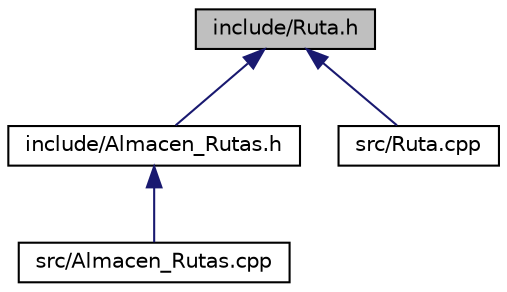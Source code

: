 digraph "include/Ruta.h"
{
 // LATEX_PDF_SIZE
  edge [fontname="Helvetica",fontsize="10",labelfontname="Helvetica",labelfontsize="10"];
  node [fontname="Helvetica",fontsize="10",shape=record];
  Node1 [label="include/Ruta.h",height=0.2,width=0.4,color="black", fillcolor="grey75", style="filled", fontcolor="black",tooltip="Fichero cabecera clase Ruta."];
  Node1 -> Node2 [dir="back",color="midnightblue",fontsize="10",style="solid",fontname="Helvetica"];
  Node2 [label="include/Almacen_Rutas.h",height=0.2,width=0.4,color="black", fillcolor="white", style="filled",URL="$Almacen__Rutas_8h.html",tooltip=" "];
  Node2 -> Node3 [dir="back",color="midnightblue",fontsize="10",style="solid",fontname="Helvetica"];
  Node3 [label="src/Almacen_Rutas.cpp",height=0.2,width=0.4,color="black", fillcolor="white", style="filled",URL="$Almacen__Rutas_8cpp.html",tooltip=" "];
  Node1 -> Node4 [dir="back",color="midnightblue",fontsize="10",style="solid",fontname="Helvetica"];
  Node4 [label="src/Ruta.cpp",height=0.2,width=0.4,color="black", fillcolor="white", style="filled",URL="$Ruta_8cpp.html",tooltip="Fichero con definiciones para la la clase Ruta."];
}
